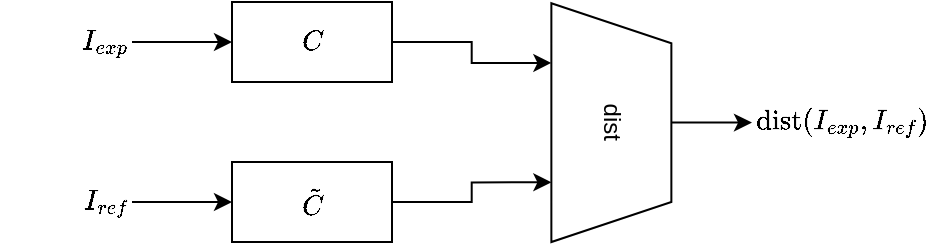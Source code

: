 <mxfile version="21.1.0" type="device">
  <diagram name="Página-1" id="ewI61By78SQCNoef6P6P">
    <mxGraphModel dx="691" dy="384" grid="1" gridSize="10" guides="1" tooltips="1" connect="1" arrows="1" fold="1" page="1" pageScale="1" pageWidth="827" pageHeight="1169" math="1" shadow="0">
      <root>
        <mxCell id="0" />
        <mxCell id="1" parent="0" />
        <mxCell id="ERwKMwote7PyxkMobmdI-18" style="edgeStyle=orthogonalEdgeStyle;rounded=0;orthogonalLoop=1;jettySize=auto;html=1;entryX=0.25;entryY=1;entryDx=0;entryDy=0;" edge="1" parent="1" source="ERwKMwote7PyxkMobmdI-3" target="ERwKMwote7PyxkMobmdI-11">
          <mxGeometry relative="1" as="geometry" />
        </mxCell>
        <mxCell id="ERwKMwote7PyxkMobmdI-3" value="$$C$$" style="rounded=0;whiteSpace=wrap;html=1;" vertex="1" parent="1">
          <mxGeometry x="120" y="320" width="80" height="40" as="geometry" />
        </mxCell>
        <mxCell id="ERwKMwote7PyxkMobmdI-4" value="" style="endArrow=classic;html=1;rounded=0;entryX=0;entryY=0.5;entryDx=0;entryDy=0;exitX=1;exitY=0.5;exitDx=0;exitDy=0;" edge="1" parent="1" source="ERwKMwote7PyxkMobmdI-7" target="ERwKMwote7PyxkMobmdI-3">
          <mxGeometry width="50" height="50" relative="1" as="geometry">
            <mxPoint x="80" y="350" as="sourcePoint" />
            <mxPoint x="440" y="570" as="targetPoint" />
          </mxGeometry>
        </mxCell>
        <mxCell id="ERwKMwote7PyxkMobmdI-7" value="$$I_{exp}$$" style="text;html=1;strokeColor=none;fillColor=none;align=right;verticalAlign=middle;whiteSpace=wrap;rounded=0;" vertex="1" parent="1">
          <mxGeometry x="40" y="325" width="30" height="30" as="geometry" />
        </mxCell>
        <mxCell id="ERwKMwote7PyxkMobmdI-10" style="edgeStyle=orthogonalEdgeStyle;rounded=0;orthogonalLoop=1;jettySize=auto;html=1;entryX=0;entryY=0.5;entryDx=0;entryDy=0;" edge="1" parent="1" source="ERwKMwote7PyxkMobmdI-8" target="ERwKMwote7PyxkMobmdI-9">
          <mxGeometry relative="1" as="geometry" />
        </mxCell>
        <mxCell id="ERwKMwote7PyxkMobmdI-8" value="$$I_{ref}$$" style="text;html=1;strokeColor=none;fillColor=none;align=right;verticalAlign=middle;whiteSpace=wrap;rounded=0;" vertex="1" parent="1">
          <mxGeometry x="40" y="405" width="30" height="30" as="geometry" />
        </mxCell>
        <mxCell id="ERwKMwote7PyxkMobmdI-19" style="edgeStyle=orthogonalEdgeStyle;rounded=0;orthogonalLoop=1;jettySize=auto;html=1;entryX=0.75;entryY=1;entryDx=0;entryDy=0;" edge="1" parent="1" source="ERwKMwote7PyxkMobmdI-9" target="ERwKMwote7PyxkMobmdI-11">
          <mxGeometry relative="1" as="geometry" />
        </mxCell>
        <mxCell id="ERwKMwote7PyxkMobmdI-9" value="$$\tilde{C}$$" style="rounded=0;whiteSpace=wrap;html=1;" vertex="1" parent="1">
          <mxGeometry x="120" y="400" width="80" height="40" as="geometry" />
        </mxCell>
        <mxCell id="ERwKMwote7PyxkMobmdI-20" style="edgeStyle=orthogonalEdgeStyle;rounded=0;orthogonalLoop=1;jettySize=auto;html=1;entryX=0;entryY=0.5;entryDx=0;entryDy=0;" edge="1" parent="1" source="ERwKMwote7PyxkMobmdI-11" target="ERwKMwote7PyxkMobmdI-21">
          <mxGeometry relative="1" as="geometry">
            <mxPoint x="400" y="380" as="targetPoint" />
          </mxGeometry>
        </mxCell>
        <mxCell id="ERwKMwote7PyxkMobmdI-11" value="dist" style="shape=trapezoid;perimeter=trapezoidPerimeter;whiteSpace=wrap;html=1;fixedSize=1;rotation=90;" vertex="1" parent="1">
          <mxGeometry x="250" y="350.31" width="119.37" height="60" as="geometry" />
        </mxCell>
        <mxCell id="ERwKMwote7PyxkMobmdI-21" value="$$\text{dist}(I_{exp}, I_{ref})$$" style="text;html=1;strokeColor=none;fillColor=none;align=left;verticalAlign=middle;whiteSpace=wrap;rounded=0;" vertex="1" parent="1">
          <mxGeometry x="380" y="365.31" width="90" height="30" as="geometry" />
        </mxCell>
      </root>
    </mxGraphModel>
  </diagram>
</mxfile>
